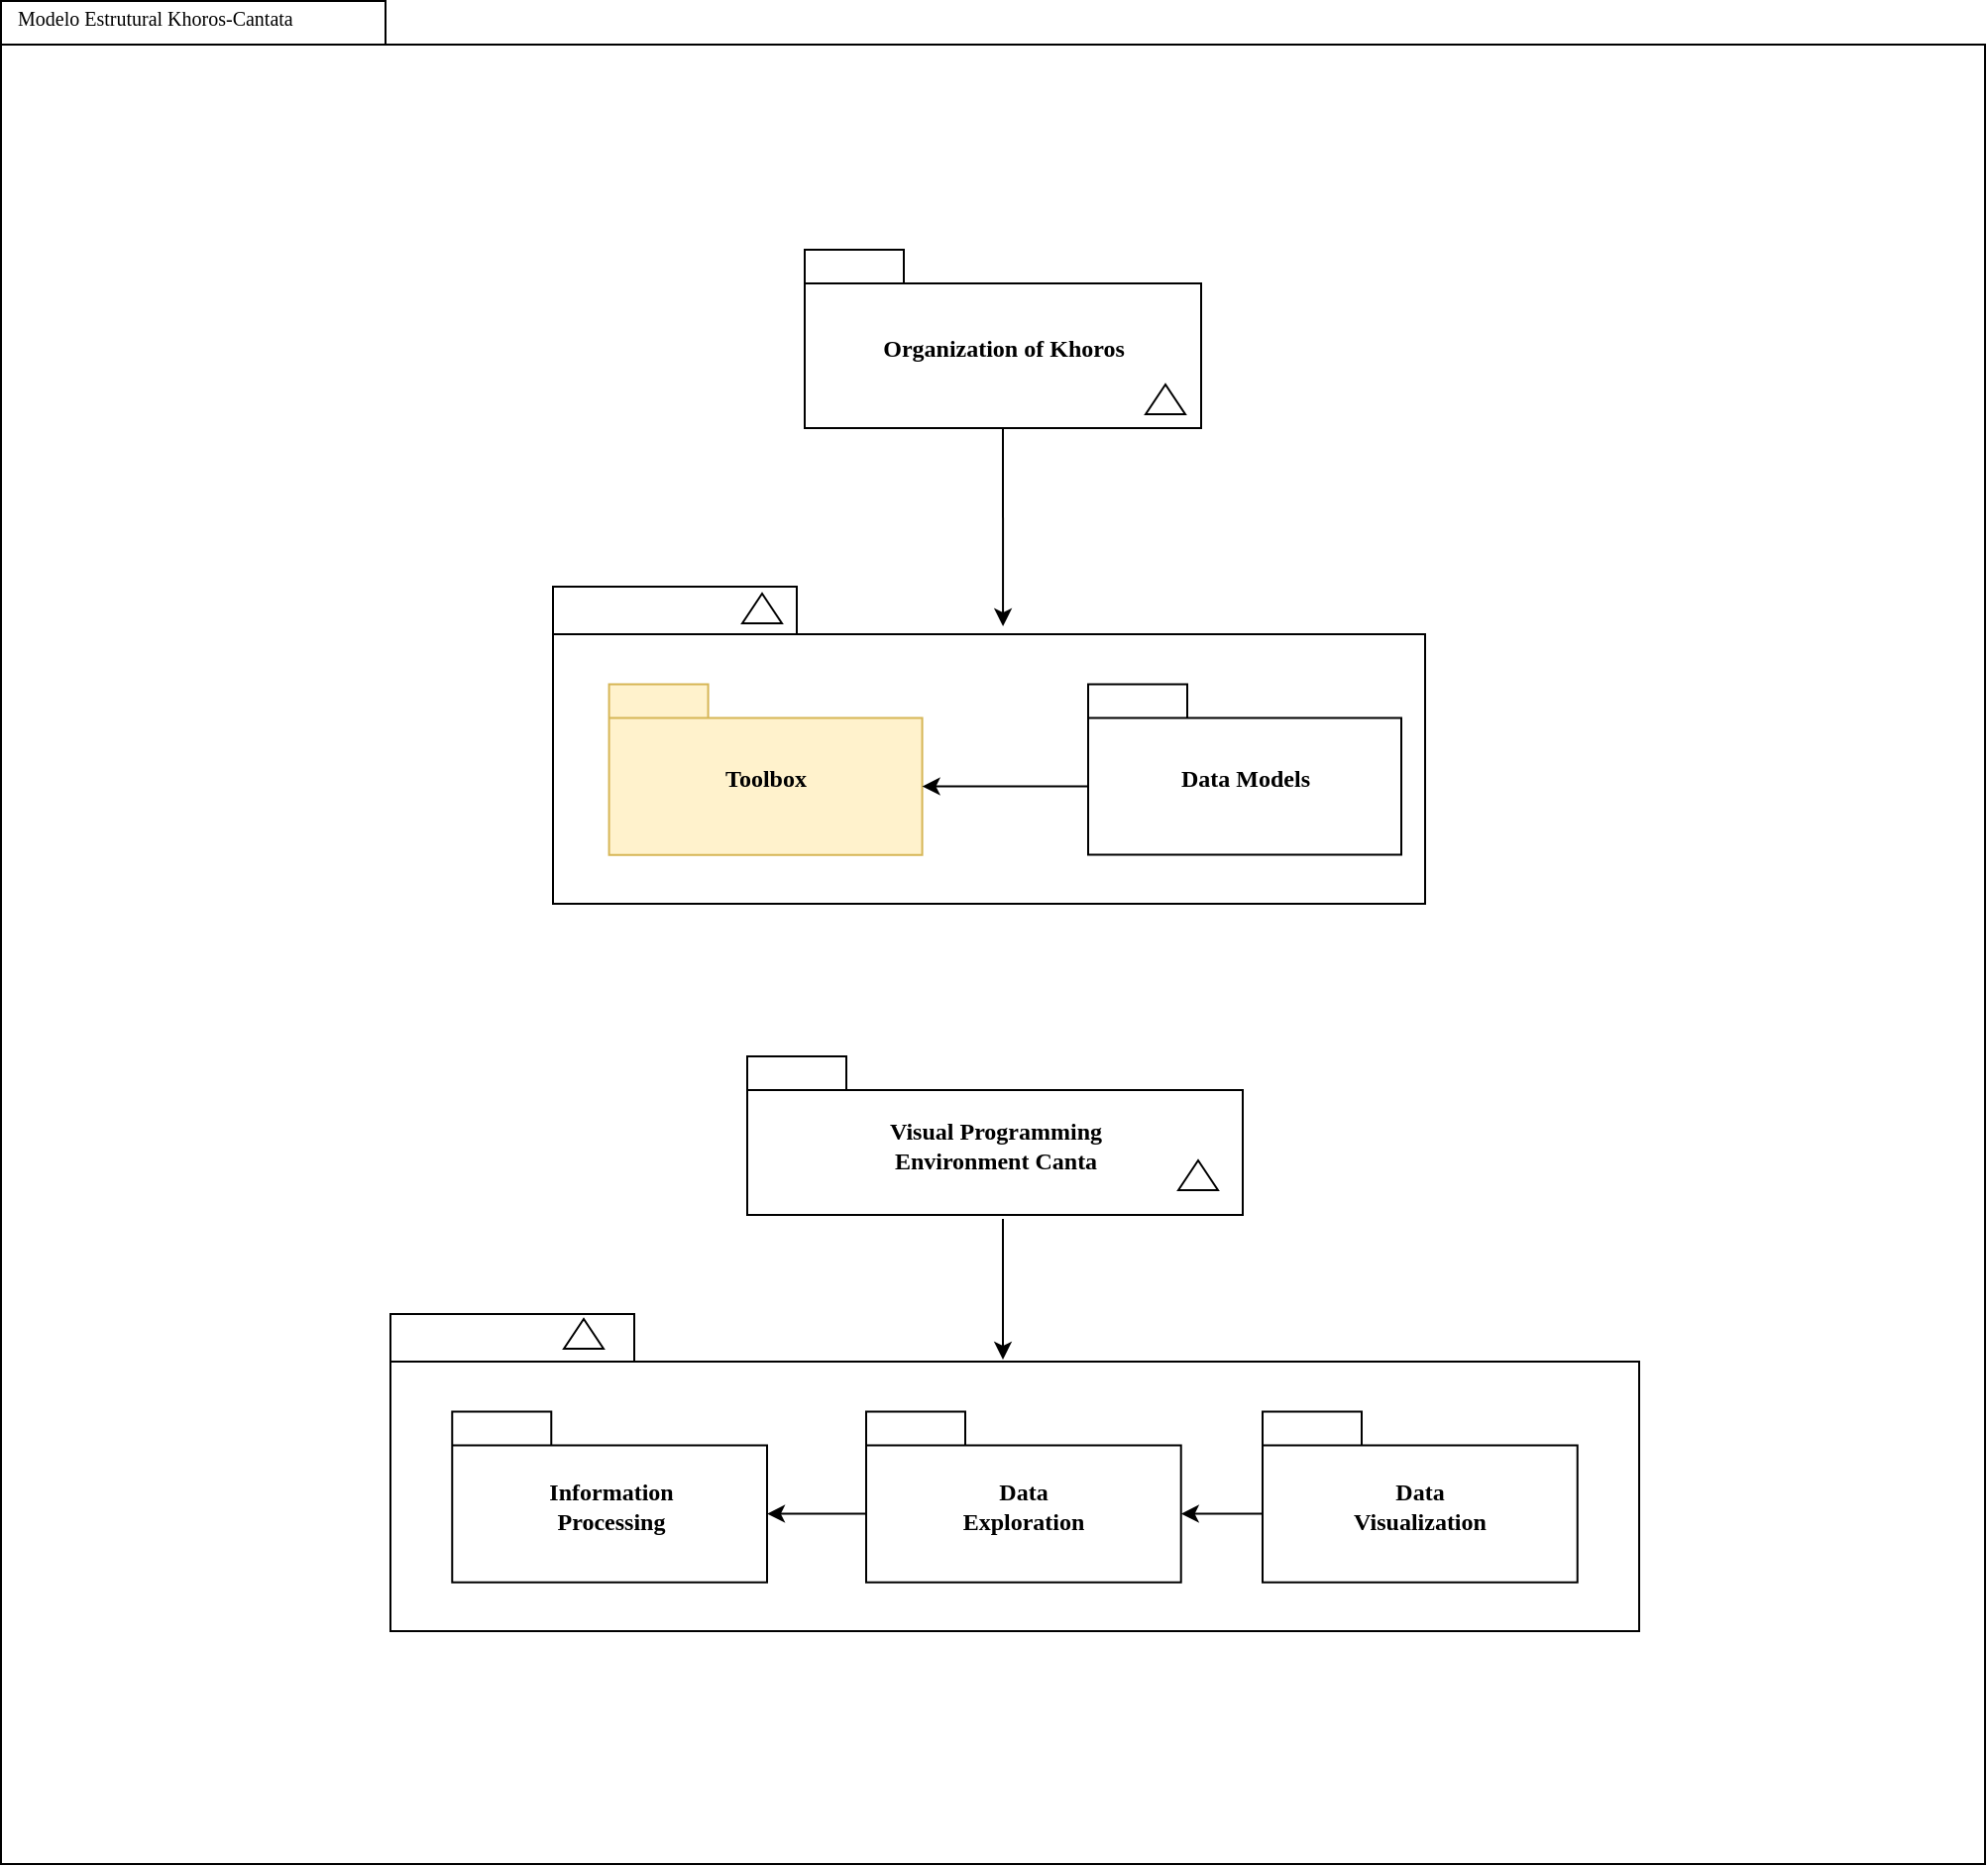 <mxfile version="13.5.4" type="github">
  <diagram name="Page-1" id="b5b7bab2-c9e2-2cf4-8b2a-24fd1a2a6d21">
    <mxGraphModel dx="1157" dy="600" grid="1" gridSize="10" guides="1" tooltips="1" connect="1" arrows="1" fold="1" page="1" pageScale="1" pageWidth="827" pageHeight="1169" math="0" shadow="0">
      <root>
        <mxCell id="0" />
        <mxCell id="1" parent="0" />
        <mxCell id="6e0c8c40b5770093-72" value="" style="shape=folder;fontStyle=1;spacingTop=10;tabWidth=194;tabHeight=22;tabPosition=left;html=1;shadow=0;comic=0;labelBackgroundColor=none;strokeWidth=1;fillColor=none;fontFamily=Verdana;fontSize=10;align=center;" parent="1" vertex="1">
          <mxGeometry x="321.5" y="114.5" width="1001" height="940" as="geometry" />
        </mxCell>
        <mxCell id="6e0c8c40b5770093-6" value="" style="group;" parent="1" vertex="1" connectable="0">
          <mxGeometry x="727" y="240" width="200" height="90" as="geometry" />
        </mxCell>
        <mxCell id="6e0c8c40b5770093-4" value="&lt;font style=&quot;font-size: 12px&quot;&gt;Organization of Khoros&lt;/font&gt;" style="shape=folder;fontStyle=1;spacingTop=10;tabWidth=50;tabHeight=17;tabPosition=left;html=1;shadow=0;comic=0;labelBackgroundColor=none;strokeWidth=1;fontFamily=Verdana;fontSize=10;align=center;" parent="6e0c8c40b5770093-6" vertex="1">
          <mxGeometry width="200" height="90" as="geometry" />
        </mxCell>
        <mxCell id="6e0c8c40b5770093-5" value="" style="triangle;whiteSpace=wrap;html=1;shadow=0;comic=0;labelBackgroundColor=none;strokeWidth=1;fontFamily=Verdana;fontSize=10;align=center;rotation=-90;" parent="6e0c8c40b5770093-6" vertex="1">
          <mxGeometry x="174.5" y="65.5" width="15" height="20" as="geometry" />
        </mxCell>
        <mxCell id="6e0c8c40b5770093-18" value="" style="group;" parent="1" vertex="1" connectable="0">
          <mxGeometry x="600" y="410" width="440" height="160" as="geometry" />
        </mxCell>
        <mxCell id="6e0c8c40b5770093-11" value="" style="shape=folder;fontStyle=1;spacingTop=10;tabWidth=123;tabHeight=24;tabPosition=left;html=1;shadow=0;comic=0;labelBackgroundColor=none;strokeWidth=1;fontFamily=Verdana;fontSize=10;align=center;" parent="6e0c8c40b5770093-18" vertex="1">
          <mxGeometry width="440" height="160" as="geometry" />
        </mxCell>
        <mxCell id="6e0c8c40b5770093-15" value="&lt;font style=&quot;font-size: 12px&quot;&gt;Toolbox&lt;/font&gt;" style="shape=folder;fontStyle=1;spacingTop=10;tabWidth=50;tabHeight=17;tabPosition=left;html=1;shadow=0;comic=0;labelBackgroundColor=none;strokeWidth=1;fontFamily=Verdana;fontSize=10;align=center;fillColor=#fff2cc;strokeColor=#d6b656;" parent="6e0c8c40b5770093-18" vertex="1">
          <mxGeometry x="28.29" y="49.231" width="158" height="86.154" as="geometry" />
        </mxCell>
        <mxCell id="FjKPR914MNr0r38c8ErT-16" style="edgeStyle=orthogonalEdgeStyle;curved=0;rounded=0;sketch=0;orthogonalLoop=1;jettySize=auto;html=1;exitX=0;exitY=0;exitDx=0;exitDy=51.5;exitPerimeter=0;entryX=0;entryY=0;entryDx=158;entryDy=51.577;entryPerimeter=0;" parent="6e0c8c40b5770093-18" source="6e0c8c40b5770093-17" target="6e0c8c40b5770093-15" edge="1">
          <mxGeometry relative="1" as="geometry" />
        </mxCell>
        <mxCell id="6e0c8c40b5770093-17" value="&lt;font style=&quot;font-size: 12px&quot;&gt;Data Models&lt;/font&gt;" style="shape=folder;fontStyle=1;spacingTop=10;tabWidth=50;tabHeight=17;tabPosition=left;html=1;shadow=0;comic=0;labelBackgroundColor=none;strokeWidth=1;fontFamily=Verdana;fontSize=10;align=center;" parent="6e0c8c40b5770093-18" vertex="1">
          <mxGeometry x="270" y="49.231" width="158" height="86" as="geometry" />
        </mxCell>
        <mxCell id="FjKPR914MNr0r38c8ErT-17" value="" style="triangle;whiteSpace=wrap;html=1;shadow=0;comic=0;labelBackgroundColor=none;strokeWidth=1;fontFamily=Verdana;fontSize=10;align=center;rotation=-90;" parent="6e0c8c40b5770093-18" vertex="1">
          <mxGeometry x="98" y="1" width="15" height="20" as="geometry" />
        </mxCell>
        <mxCell id="6e0c8c40b5770093-19" value="" style="group;" parent="1" vertex="1" connectable="0">
          <mxGeometry x="508" y="777" width="640" height="160" as="geometry" />
        </mxCell>
        <mxCell id="6e0c8c40b5770093-20" value="" style="shape=folder;fontStyle=1;spacingTop=10;tabWidth=123;tabHeight=24;tabPosition=left;html=1;shadow=0;comic=0;labelBackgroundColor=none;strokeWidth=1;fontFamily=Verdana;fontSize=10;align=center;" parent="6e0c8c40b5770093-19" vertex="1">
          <mxGeometry x="10" width="630" height="160" as="geometry" />
        </mxCell>
        <mxCell id="6e0c8c40b5770093-22" value="&lt;font style=&quot;font-size: 12px&quot;&gt;Information &lt;br&gt;Processing&lt;/font&gt;" style="shape=folder;fontStyle=1;spacingTop=10;tabWidth=50;tabHeight=17;tabPosition=left;html=1;shadow=0;comic=0;labelBackgroundColor=none;strokeWidth=1;fontFamily=Verdana;fontSize=10;align=center;" parent="6e0c8c40b5770093-19" vertex="1">
          <mxGeometry x="41.14" y="49.23" width="158.86" height="86.15" as="geometry" />
        </mxCell>
        <mxCell id="FjKPR914MNr0r38c8ErT-12" value="" style="triangle;whiteSpace=wrap;html=1;shadow=0;comic=0;labelBackgroundColor=none;strokeWidth=1;fontFamily=Verdana;fontSize=10;align=center;rotation=-90;" parent="6e0c8c40b5770093-19" vertex="1">
          <mxGeometry x="100" width="15" height="20" as="geometry" />
        </mxCell>
        <mxCell id="FjKPR914MNr0r38c8ErT-20" style="edgeStyle=orthogonalEdgeStyle;curved=0;rounded=0;sketch=0;orthogonalLoop=1;jettySize=auto;html=1;exitX=0;exitY=0;exitDx=0;exitDy=51.575;exitPerimeter=0;entryX=0;entryY=0;entryDx=158.86;entryDy=51.575;entryPerimeter=0;" parent="6e0c8c40b5770093-19" source="FjKPR914MNr0r38c8ErT-14" target="6e0c8c40b5770093-22" edge="1">
          <mxGeometry relative="1" as="geometry" />
        </mxCell>
        <mxCell id="FjKPR914MNr0r38c8ErT-14" value="&lt;font style=&quot;font-size: 12px&quot;&gt;Data &lt;br&gt;Exploration&lt;/font&gt;" style="shape=folder;fontStyle=1;spacingTop=10;tabWidth=50;tabHeight=17;tabPosition=left;html=1;shadow=0;comic=0;labelBackgroundColor=none;strokeWidth=1;fontFamily=Verdana;fontSize=10;align=center;" parent="6e0c8c40b5770093-19" vertex="1">
          <mxGeometry x="250" y="49.23" width="158.86" height="86.15" as="geometry" />
        </mxCell>
        <mxCell id="FjKPR914MNr0r38c8ErT-19" style="edgeStyle=orthogonalEdgeStyle;curved=0;rounded=0;sketch=0;orthogonalLoop=1;jettySize=auto;html=1;exitX=0;exitY=0;exitDx=0;exitDy=51.575;exitPerimeter=0;entryX=0;entryY=0;entryDx=158.86;entryDy=51.575;entryPerimeter=0;" parent="6e0c8c40b5770093-19" source="FjKPR914MNr0r38c8ErT-15" target="FjKPR914MNr0r38c8ErT-14" edge="1">
          <mxGeometry relative="1" as="geometry" />
        </mxCell>
        <mxCell id="FjKPR914MNr0r38c8ErT-15" value="&lt;font style=&quot;font-size: 12px&quot;&gt;Data&lt;br&gt;Visualization&lt;/font&gt;" style="shape=folder;fontStyle=1;spacingTop=10;tabWidth=50;tabHeight=17;tabPosition=left;html=1;shadow=0;comic=0;labelBackgroundColor=none;strokeWidth=1;fontFamily=Verdana;fontSize=10;align=center;" parent="6e0c8c40b5770093-19" vertex="1">
          <mxGeometry x="450" y="49.23" width="158.86" height="86.15" as="geometry" />
        </mxCell>
        <mxCell id="6e0c8c40b5770093-73" value="Modelo Estrutural Khoros-Cantata" style="text;html=1;align=left;verticalAlign=top;spacingTop=-4;fontSize=10;fontFamily=Verdana;" parent="1" vertex="1">
          <mxGeometry x="327.5" y="114.5" width="182.5" height="20" as="geometry" />
        </mxCell>
        <mxCell id="6e0c8c40b5770093-8" value="&lt;font style=&quot;font-size: 12px&quot;&gt;Visual Programming &lt;br&gt;Environment Canta&lt;/font&gt;" style="shape=folder;fontStyle=1;spacingTop=10;tabWidth=50;tabHeight=17;tabPosition=left;html=1;shadow=0;comic=0;labelBackgroundColor=none;strokeWidth=1;fontFamily=Verdana;fontSize=10;align=center;" parent="1" vertex="1">
          <mxGeometry x="698" y="647" width="250" height="80" as="geometry" />
        </mxCell>
        <mxCell id="6e0c8c40b5770093-9" value="" style="triangle;whiteSpace=wrap;html=1;shadow=0;comic=0;labelBackgroundColor=none;strokeWidth=1;fontFamily=Verdana;fontSize=10;align=center;rotation=-90;" parent="1" vertex="1">
          <mxGeometry x="918" y="697" width="15" height="20" as="geometry" />
        </mxCell>
        <mxCell id="FjKPR914MNr0r38c8ErT-25" style="edgeStyle=orthogonalEdgeStyle;curved=0;rounded=0;sketch=0;orthogonalLoop=1;jettySize=auto;html=1;exitX=0.5;exitY=1;exitDx=0;exitDy=0;exitPerimeter=0;entryX=0.516;entryY=0.125;entryDx=0;entryDy=0;entryPerimeter=0;endSize=6;startSize=6;fontSize=11;" parent="1" source="6e0c8c40b5770093-4" target="6e0c8c40b5770093-11" edge="1">
          <mxGeometry relative="1" as="geometry" />
        </mxCell>
        <mxCell id="FjKPR914MNr0r38c8ErT-28" style="edgeStyle=orthogonalEdgeStyle;curved=0;rounded=0;sketch=0;orthogonalLoop=1;jettySize=auto;html=1;exitX=0.5;exitY=1;exitDx=0;exitDy=0;exitPerimeter=0;endSize=6;startSize=6;fontSize=11;verticalAlign=middle;horizontal=1;arcSize=20;" parent="1" edge="1">
          <mxGeometry relative="1" as="geometry">
            <mxPoint x="827" y="729" as="sourcePoint" />
            <mxPoint x="827" y="800" as="targetPoint" />
          </mxGeometry>
        </mxCell>
      </root>
    </mxGraphModel>
  </diagram>
</mxfile>
